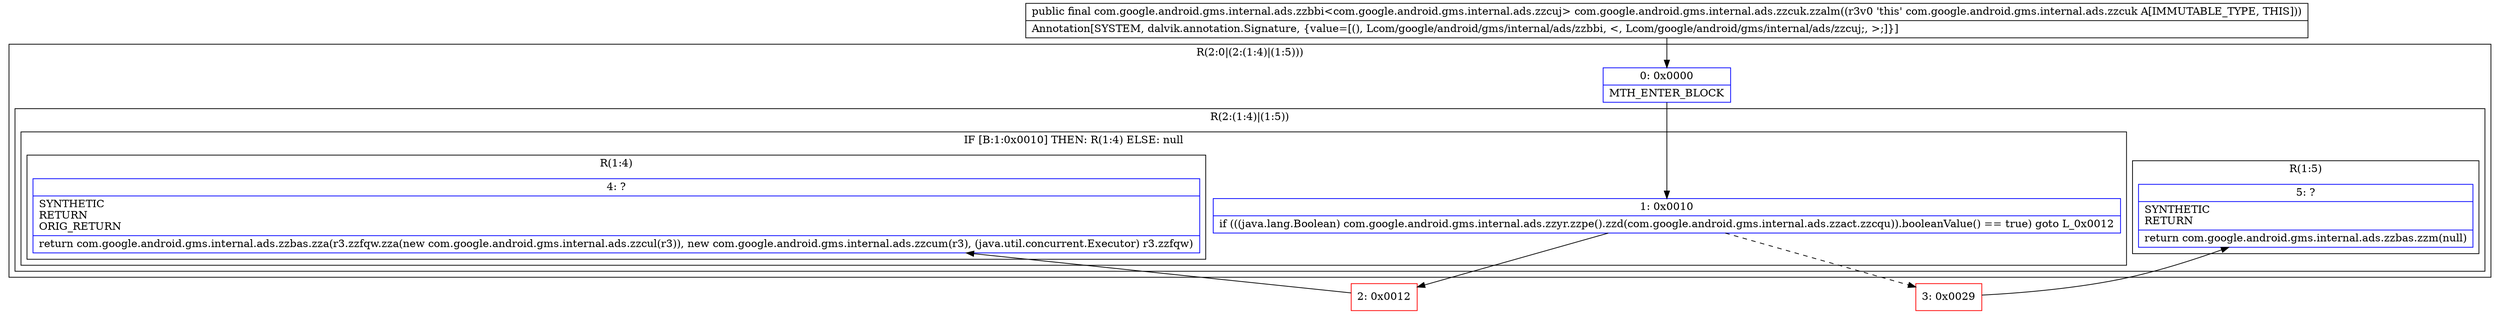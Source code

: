 digraph "CFG forcom.google.android.gms.internal.ads.zzcuk.zzalm()Lcom\/google\/android\/gms\/internal\/ads\/zzbbi;" {
subgraph cluster_Region_535163392 {
label = "R(2:0|(2:(1:4)|(1:5)))";
node [shape=record,color=blue];
Node_0 [shape=record,label="{0\:\ 0x0000|MTH_ENTER_BLOCK\l}"];
subgraph cluster_Region_1939512004 {
label = "R(2:(1:4)|(1:5))";
node [shape=record,color=blue];
subgraph cluster_IfRegion_1301671424 {
label = "IF [B:1:0x0010] THEN: R(1:4) ELSE: null";
node [shape=record,color=blue];
Node_1 [shape=record,label="{1\:\ 0x0010|if (((java.lang.Boolean) com.google.android.gms.internal.ads.zzyr.zzpe().zzd(com.google.android.gms.internal.ads.zzact.zzcqu)).booleanValue() == true) goto L_0x0012\l}"];
subgraph cluster_Region_60932572 {
label = "R(1:4)";
node [shape=record,color=blue];
Node_4 [shape=record,label="{4\:\ ?|SYNTHETIC\lRETURN\lORIG_RETURN\l|return com.google.android.gms.internal.ads.zzbas.zza(r3.zzfqw.zza(new com.google.android.gms.internal.ads.zzcul(r3)), new com.google.android.gms.internal.ads.zzcum(r3), (java.util.concurrent.Executor) r3.zzfqw)\l}"];
}
}
subgraph cluster_Region_870598234 {
label = "R(1:5)";
node [shape=record,color=blue];
Node_5 [shape=record,label="{5\:\ ?|SYNTHETIC\lRETURN\l|return com.google.android.gms.internal.ads.zzbas.zzm(null)\l}"];
}
}
}
Node_2 [shape=record,color=red,label="{2\:\ 0x0012}"];
Node_3 [shape=record,color=red,label="{3\:\ 0x0029}"];
MethodNode[shape=record,label="{public final com.google.android.gms.internal.ads.zzbbi\<com.google.android.gms.internal.ads.zzcuj\> com.google.android.gms.internal.ads.zzcuk.zzalm((r3v0 'this' com.google.android.gms.internal.ads.zzcuk A[IMMUTABLE_TYPE, THIS]))  | Annotation[SYSTEM, dalvik.annotation.Signature, \{value=[(), Lcom\/google\/android\/gms\/internal\/ads\/zzbbi, \<, Lcom\/google\/android\/gms\/internal\/ads\/zzcuj;, \>;]\}]\l}"];
MethodNode -> Node_0;
Node_0 -> Node_1;
Node_1 -> Node_2;
Node_1 -> Node_3[style=dashed];
Node_2 -> Node_4;
Node_3 -> Node_5;
}

